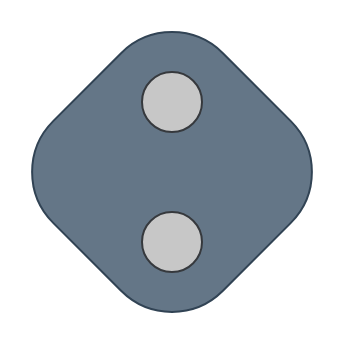 <mxfile version="21.6.6" type="github">
  <diagram name="Pagina-1" id="9MSZ2gNygYiHxMnFj0Ly">
    <mxGraphModel dx="569" dy="347" grid="1" gridSize="10" guides="1" tooltips="1" connect="1" arrows="1" fold="1" page="1" pageScale="1" pageWidth="827" pageHeight="1169" math="0" shadow="0">
      <root>
        <mxCell id="0" />
        <mxCell id="1" parent="0" />
        <mxCell id="00CxCfxDj973hrB1TbLL-2" value="" style="rounded=1;whiteSpace=wrap;html=1;arcSize=30;rotation=45;fillColor=#647687;fontColor=#ffffff;strokeColor=#314354;" vertex="1" parent="1">
          <mxGeometry x="370" y="190" width="120" height="120" as="geometry" />
        </mxCell>
        <mxCell id="00CxCfxDj973hrB1TbLL-3" value="" style="ellipse;whiteSpace=wrap;html=1;aspect=fixed;fillColor=#C7C7C7;strokeColor=#36393d;" vertex="1" parent="1">
          <mxGeometry x="415" y="200" width="30" height="30" as="geometry" />
        </mxCell>
        <mxCell id="00CxCfxDj973hrB1TbLL-4" value="" style="ellipse;whiteSpace=wrap;html=1;aspect=fixed;fillColor=#C7C7C7;strokeColor=#36393d;" vertex="1" parent="1">
          <mxGeometry x="415" y="270" width="30" height="30" as="geometry" />
        </mxCell>
      </root>
    </mxGraphModel>
  </diagram>
</mxfile>
